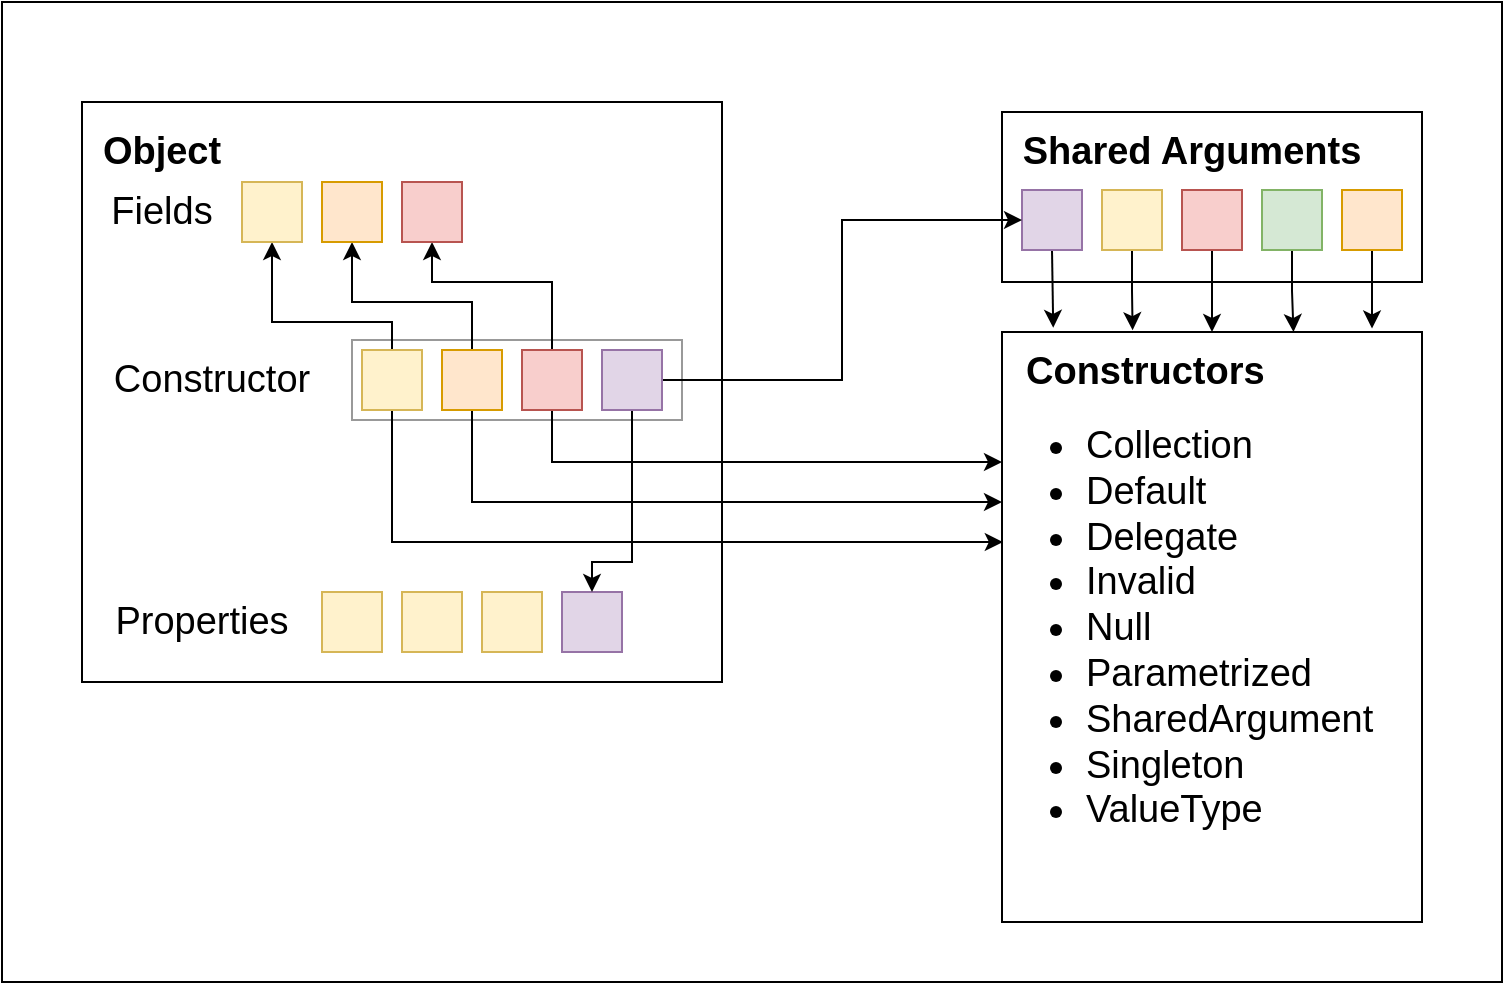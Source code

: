 <mxfile version="20.6.0" type="device"><diagram id="DUWIX9_tk2MJexbndr47" name="Page-1"><mxGraphModel dx="2113" dy="777" grid="1" gridSize="10" guides="1" tooltips="1" connect="1" arrows="1" fold="1" page="1" pageScale="1" pageWidth="850" pageHeight="1100" math="0" shadow="0"><root><mxCell id="0"/><mxCell id="1" parent="0"/><mxCell id="0FHD5ZNuniBO1trut9dq-3" value="" style="rounded=0;whiteSpace=wrap;html=1;fillColor=none;" parent="1" vertex="1"><mxGeometry x="-260" y="140" width="750" height="490" as="geometry"/></mxCell><mxCell id="4_GNhlX1Onbgaaj-T8gE-6" value="" style="rounded=0;whiteSpace=wrap;html=1;fontSize=19;" parent="1" vertex="1"><mxGeometry x="-220" y="190" width="320" height="290" as="geometry"/></mxCell><mxCell id="4_GNhlX1Onbgaaj-T8gE-1" value="&lt;font size=&quot;1&quot;&gt;&lt;b style=&quot;font-size: 19px;&quot;&gt;Object&lt;/b&gt;&lt;/font&gt;" style="text;html=1;strokeColor=none;fillColor=none;align=center;verticalAlign=middle;whiteSpace=wrap;rounded=0;" parent="1" vertex="1"><mxGeometry x="-210" y="200" width="60" height="30" as="geometry"/></mxCell><mxCell id="4_GNhlX1Onbgaaj-T8gE-2" value="Constructor" style="text;html=1;strokeColor=none;fillColor=none;align=center;verticalAlign=middle;whiteSpace=wrap;rounded=0;fontSize=19;" parent="1" vertex="1"><mxGeometry x="-185" y="314" width="60" height="30" as="geometry"/></mxCell><mxCell id="4_GNhlX1Onbgaaj-T8gE-3" value="Properties" style="text;html=1;strokeColor=none;fillColor=none;align=center;verticalAlign=middle;whiteSpace=wrap;rounded=0;fontSize=19;" parent="1" vertex="1"><mxGeometry x="-190" y="435" width="60" height="30" as="geometry"/></mxCell><mxCell id="4_GNhlX1Onbgaaj-T8gE-7" value="" style="rounded=0;whiteSpace=wrap;html=1;fontSize=19;" parent="1" vertex="1"><mxGeometry x="240" y="195" width="210" height="85" as="geometry"/></mxCell><mxCell id="4_GNhlX1Onbgaaj-T8gE-8" value="Shared Arguments" style="text;html=1;strokeColor=none;fillColor=none;align=center;verticalAlign=middle;whiteSpace=wrap;rounded=0;fontSize=19;fontStyle=1" parent="1" vertex="1"><mxGeometry x="240" y="200" width="190" height="30" as="geometry"/></mxCell><mxCell id="4_GNhlX1Onbgaaj-T8gE-56" style="edgeStyle=orthogonalEdgeStyle;rounded=0;orthogonalLoop=1;jettySize=auto;html=1;exitX=0.5;exitY=1;exitDx=0;exitDy=0;fontSize=19;fontColor=#FF3333;entryX=0.122;entryY=-0.007;entryDx=0;entryDy=0;entryPerimeter=0;" parent="1" source="4_GNhlX1Onbgaaj-T8gE-9" target="4_GNhlX1Onbgaaj-T8gE-16" edge="1"><mxGeometry relative="1" as="geometry"><mxPoint x="265" y="300" as="targetPoint"/></mxGeometry></mxCell><mxCell id="4_GNhlX1Onbgaaj-T8gE-9" value="" style="rounded=0;whiteSpace=wrap;html=1;fontSize=19;fillColor=#e1d5e7;strokeColor=#9673a6;" parent="1" vertex="1"><mxGeometry x="250" y="234" width="30" height="30" as="geometry"/></mxCell><mxCell id="4_GNhlX1Onbgaaj-T8gE-57" style="edgeStyle=orthogonalEdgeStyle;rounded=0;orthogonalLoop=1;jettySize=auto;html=1;exitX=0.5;exitY=1;exitDx=0;exitDy=0;fontSize=19;fontColor=#FF3333;entryX=0.311;entryY=-0.003;entryDx=0;entryDy=0;entryPerimeter=0;" parent="1" source="4_GNhlX1Onbgaaj-T8gE-10" target="4_GNhlX1Onbgaaj-T8gE-16" edge="1"><mxGeometry relative="1" as="geometry"><mxPoint x="305" y="300" as="targetPoint"/></mxGeometry></mxCell><mxCell id="4_GNhlX1Onbgaaj-T8gE-10" value="" style="rounded=0;whiteSpace=wrap;html=1;fontSize=19;fillColor=#fff2cc;strokeColor=#d6b656;" parent="1" vertex="1"><mxGeometry x="290" y="234" width="30" height="30" as="geometry"/></mxCell><mxCell id="4_GNhlX1Onbgaaj-T8gE-58" style="edgeStyle=orthogonalEdgeStyle;rounded=0;orthogonalLoop=1;jettySize=auto;html=1;exitX=0.5;exitY=1;exitDx=0;exitDy=0;entryX=0.5;entryY=0;entryDx=0;entryDy=0;fontSize=19;fontColor=#FF3333;" parent="1" source="4_GNhlX1Onbgaaj-T8gE-11" target="4_GNhlX1Onbgaaj-T8gE-16" edge="1"><mxGeometry relative="1" as="geometry"/></mxCell><mxCell id="4_GNhlX1Onbgaaj-T8gE-11" value="" style="rounded=0;whiteSpace=wrap;html=1;fontSize=19;fillColor=#f8cecc;strokeColor=#b85450;" parent="1" vertex="1"><mxGeometry x="330" y="234" width="30" height="30" as="geometry"/></mxCell><mxCell id="4_GNhlX1Onbgaaj-T8gE-59" style="edgeStyle=orthogonalEdgeStyle;rounded=0;orthogonalLoop=1;jettySize=auto;html=1;exitX=0.5;exitY=1;exitDx=0;exitDy=0;entryX=0.694;entryY=0;entryDx=0;entryDy=0;entryPerimeter=0;fontSize=19;fontColor=#FF3333;" parent="1" source="4_GNhlX1Onbgaaj-T8gE-12" target="4_GNhlX1Onbgaaj-T8gE-16" edge="1"><mxGeometry relative="1" as="geometry"/></mxCell><mxCell id="4_GNhlX1Onbgaaj-T8gE-12" value="" style="rounded=0;whiteSpace=wrap;html=1;fontSize=19;fillColor=#d5e8d4;strokeColor=#82b366;" parent="1" vertex="1"><mxGeometry x="370" y="234" width="30" height="30" as="geometry"/></mxCell><mxCell id="4_GNhlX1Onbgaaj-T8gE-60" style="edgeStyle=orthogonalEdgeStyle;rounded=0;orthogonalLoop=1;jettySize=auto;html=1;exitX=0.5;exitY=1;exitDx=0;exitDy=0;entryX=0.881;entryY=-0.006;entryDx=0;entryDy=0;entryPerimeter=0;fontSize=19;fontColor=#FF3333;" parent="1" source="4_GNhlX1Onbgaaj-T8gE-13" target="4_GNhlX1Onbgaaj-T8gE-16" edge="1"><mxGeometry relative="1" as="geometry"/></mxCell><mxCell id="4_GNhlX1Onbgaaj-T8gE-13" value="" style="rounded=0;whiteSpace=wrap;html=1;fontSize=19;fillColor=#ffe6cc;strokeColor=#d79b00;" parent="1" vertex="1"><mxGeometry x="410" y="234" width="30" height="30" as="geometry"/></mxCell><mxCell id="4_GNhlX1Onbgaaj-T8gE-16" value="&lt;div&gt;&lt;ul&gt;&lt;li&gt;&lt;div align=&quot;left&quot;&gt;Collection&lt;/div&gt;&lt;/li&gt;&lt;li&gt;Default&lt;/li&gt;&lt;li&gt;Delegate&lt;/li&gt;&lt;li&gt;Invalid&lt;/li&gt;&lt;li&gt;Null&lt;/li&gt;&lt;li&gt;Parametrized&lt;/li&gt;&lt;li&gt;SharedArgument&lt;/li&gt;&lt;li&gt;Singleton&lt;/li&gt;&lt;li&gt;ValueType&lt;/li&gt;&lt;/ul&gt;&lt;/div&gt;" style="rounded=0;whiteSpace=wrap;html=1;fontSize=19;align=left;" parent="1" vertex="1"><mxGeometry x="240" y="305" width="210" height="295" as="geometry"/></mxCell><mxCell id="4_GNhlX1Onbgaaj-T8gE-17" value="&lt;div align=&quot;left&quot;&gt;Constructors&lt;/div&gt;" style="text;html=1;strokeColor=none;fillColor=none;align=left;verticalAlign=middle;whiteSpace=wrap;rounded=0;fontSize=19;fontStyle=1" parent="1" vertex="1"><mxGeometry x="250" y="310" width="190" height="30" as="geometry"/></mxCell><mxCell id="4_GNhlX1Onbgaaj-T8gE-18" value="" style="rounded=0;whiteSpace=wrap;html=1;fontSize=19;fillColor=#fff2cc;strokeColor=#d6b656;" parent="1" vertex="1"><mxGeometry x="-100" y="435" width="30" height="30" as="geometry"/></mxCell><mxCell id="4_GNhlX1Onbgaaj-T8gE-19" value="" style="rounded=0;whiteSpace=wrap;html=1;fontSize=19;fillColor=#fff2cc;strokeColor=#d6b656;" parent="1" vertex="1"><mxGeometry x="-60" y="435" width="30" height="30" as="geometry"/></mxCell><mxCell id="4_GNhlX1Onbgaaj-T8gE-20" value="" style="rounded=0;whiteSpace=wrap;html=1;fontSize=19;fillColor=#fff2cc;strokeColor=#d6b656;" parent="1" vertex="1"><mxGeometry x="-20" y="435" width="30" height="30" as="geometry"/></mxCell><mxCell id="4_GNhlX1Onbgaaj-T8gE-21" value="" style="rounded=0;whiteSpace=wrap;html=1;fontSize=19;fillColor=#e1d5e7;strokeColor=#9673a6;" parent="1" vertex="1"><mxGeometry x="20" y="435" width="30" height="30" as="geometry"/></mxCell><mxCell id="4_GNhlX1Onbgaaj-T8gE-26" value="" style="rounded=0;whiteSpace=wrap;html=1;fontSize=19;strokeColor=#999999;" parent="1" vertex="1"><mxGeometry x="-85" y="309" width="165" height="40" as="geometry"/></mxCell><mxCell id="4_GNhlX1Onbgaaj-T8gE-45" style="edgeStyle=orthogonalEdgeStyle;rounded=0;orthogonalLoop=1;jettySize=auto;html=1;exitX=0.5;exitY=0;exitDx=0;exitDy=0;entryX=0.5;entryY=1;entryDx=0;entryDy=0;fontSize=19;" parent="1" source="4_GNhlX1Onbgaaj-T8gE-27" target="4_GNhlX1Onbgaaj-T8gE-40" edge="1"><mxGeometry relative="1" as="geometry"><Array as="points"><mxPoint x="-65" y="300"/><mxPoint x="-125" y="300"/></Array></mxGeometry></mxCell><mxCell id="4_GNhlX1Onbgaaj-T8gE-52" style="edgeStyle=orthogonalEdgeStyle;rounded=0;orthogonalLoop=1;jettySize=auto;html=1;exitX=0.5;exitY=1;exitDx=0;exitDy=0;entryX=0.002;entryY=0.356;entryDx=0;entryDy=0;entryPerimeter=0;fontSize=19;fontColor=#FF3333;" parent="1" source="4_GNhlX1Onbgaaj-T8gE-27" target="4_GNhlX1Onbgaaj-T8gE-16" edge="1"><mxGeometry relative="1" as="geometry"/></mxCell><mxCell id="4_GNhlX1Onbgaaj-T8gE-27" value="" style="rounded=0;whiteSpace=wrap;html=1;fontSize=19;fillColor=#fff2cc;strokeColor=#d6b656;" parent="1" vertex="1"><mxGeometry x="-80" y="314" width="30" height="30" as="geometry"/></mxCell><mxCell id="4_GNhlX1Onbgaaj-T8gE-46" style="edgeStyle=orthogonalEdgeStyle;rounded=0;orthogonalLoop=1;jettySize=auto;html=1;exitX=0.5;exitY=0;exitDx=0;exitDy=0;entryX=0.5;entryY=1;entryDx=0;entryDy=0;fontSize=19;" parent="1" source="4_GNhlX1Onbgaaj-T8gE-28" target="4_GNhlX1Onbgaaj-T8gE-41" edge="1"><mxGeometry relative="1" as="geometry"><Array as="points"><mxPoint x="-25" y="290"/><mxPoint x="-85" y="290"/></Array></mxGeometry></mxCell><mxCell id="4_GNhlX1Onbgaaj-T8gE-53" style="edgeStyle=orthogonalEdgeStyle;rounded=0;orthogonalLoop=1;jettySize=auto;html=1;exitX=0.5;exitY=1;exitDx=0;exitDy=0;fontSize=19;fontColor=#FF3333;" parent="1" source="4_GNhlX1Onbgaaj-T8gE-28" edge="1"><mxGeometry relative="1" as="geometry"><mxPoint x="240" y="390" as="targetPoint"/><Array as="points"><mxPoint x="-25" y="390"/><mxPoint x="240" y="390"/></Array></mxGeometry></mxCell><mxCell id="4_GNhlX1Onbgaaj-T8gE-28" value="" style="rounded=0;whiteSpace=wrap;html=1;fontSize=19;fillColor=#ffe6cc;strokeColor=#d79b00;" parent="1" vertex="1"><mxGeometry x="-40" y="314" width="30" height="30" as="geometry"/></mxCell><mxCell id="4_GNhlX1Onbgaaj-T8gE-47" style="edgeStyle=orthogonalEdgeStyle;rounded=0;orthogonalLoop=1;jettySize=auto;html=1;exitX=0.5;exitY=0;exitDx=0;exitDy=0;entryX=0.5;entryY=1;entryDx=0;entryDy=0;fontSize=19;" parent="1" source="4_GNhlX1Onbgaaj-T8gE-29" target="4_GNhlX1Onbgaaj-T8gE-42" edge="1"><mxGeometry relative="1" as="geometry"><Array as="points"><mxPoint x="15" y="280"/><mxPoint x="-45" y="280"/></Array></mxGeometry></mxCell><mxCell id="4_GNhlX1Onbgaaj-T8gE-54" style="edgeStyle=orthogonalEdgeStyle;rounded=0;orthogonalLoop=1;jettySize=auto;html=1;exitX=0.5;exitY=1;exitDx=0;exitDy=0;fontSize=19;fontColor=#FF3333;" parent="1" source="4_GNhlX1Onbgaaj-T8gE-29" edge="1"><mxGeometry relative="1" as="geometry"><mxPoint x="240" y="370" as="targetPoint"/><Array as="points"><mxPoint x="15" y="370"/><mxPoint x="240" y="370"/></Array></mxGeometry></mxCell><mxCell id="4_GNhlX1Onbgaaj-T8gE-29" value="" style="rounded=0;whiteSpace=wrap;html=1;fontSize=19;fillColor=#f8cecc;strokeColor=#b85450;" parent="1" vertex="1"><mxGeometry y="314" width="30" height="30" as="geometry"/></mxCell><mxCell id="4_GNhlX1Onbgaaj-T8gE-49" style="edgeStyle=orthogonalEdgeStyle;rounded=0;orthogonalLoop=1;jettySize=auto;html=1;exitX=0.5;exitY=1;exitDx=0;exitDy=0;entryX=0.5;entryY=0;entryDx=0;entryDy=0;fontSize=19;" parent="1" source="4_GNhlX1Onbgaaj-T8gE-30" target="4_GNhlX1Onbgaaj-T8gE-21" edge="1"><mxGeometry relative="1" as="geometry"><Array as="points"><mxPoint x="55" y="420"/><mxPoint x="35" y="420"/></Array></mxGeometry></mxCell><mxCell id="4_GNhlX1Onbgaaj-T8gE-55" style="edgeStyle=orthogonalEdgeStyle;rounded=0;orthogonalLoop=1;jettySize=auto;html=1;exitX=1;exitY=0.5;exitDx=0;exitDy=0;entryX=0;entryY=0.5;entryDx=0;entryDy=0;fontSize=19;fontColor=#FF3333;" parent="1" source="4_GNhlX1Onbgaaj-T8gE-30" target="4_GNhlX1Onbgaaj-T8gE-9" edge="1"><mxGeometry relative="1" as="geometry"/></mxCell><mxCell id="4_GNhlX1Onbgaaj-T8gE-30" value="" style="rounded=0;whiteSpace=wrap;html=1;fontSize=19;fillColor=#e1d5e7;strokeColor=#9673a6;" parent="1" vertex="1"><mxGeometry x="40" y="314" width="30" height="30" as="geometry"/></mxCell><mxCell id="4_GNhlX1Onbgaaj-T8gE-38" value="Fields" style="text;html=1;strokeColor=none;fillColor=none;align=center;verticalAlign=middle;whiteSpace=wrap;rounded=0;fontSize=19;" parent="1" vertex="1"><mxGeometry x="-210" y="230" width="60" height="30" as="geometry"/></mxCell><mxCell id="4_GNhlX1Onbgaaj-T8gE-40" value="" style="rounded=0;whiteSpace=wrap;html=1;fontSize=19;fillColor=#fff2cc;strokeColor=#d6b656;" parent="1" vertex="1"><mxGeometry x="-140" y="230" width="30" height="30" as="geometry"/></mxCell><mxCell id="4_GNhlX1Onbgaaj-T8gE-41" value="" style="rounded=0;whiteSpace=wrap;html=1;fontSize=19;fillColor=#ffe6cc;strokeColor=#d79b00;" parent="1" vertex="1"><mxGeometry x="-100" y="230" width="30" height="30" as="geometry"/></mxCell><mxCell id="4_GNhlX1Onbgaaj-T8gE-42" value="" style="rounded=0;whiteSpace=wrap;html=1;fontSize=19;fillColor=#f8cecc;strokeColor=#b85450;" parent="1" vertex="1"><mxGeometry x="-60" y="230" width="30" height="30" as="geometry"/></mxCell></root></mxGraphModel></diagram></mxfile>